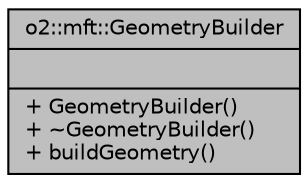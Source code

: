 digraph "o2::mft::GeometryBuilder"
{
 // INTERACTIVE_SVG=YES
  bgcolor="transparent";
  edge [fontname="Helvetica",fontsize="10",labelfontname="Helvetica",labelfontsize="10"];
  node [fontname="Helvetica",fontsize="10",shape=record];
  Node1 [label="{o2::mft::GeometryBuilder\n||+ GeometryBuilder()\l+ ~GeometryBuilder()\l+ buildGeometry()\l}",height=0.2,width=0.4,color="black", fillcolor="grey75", style="filled", fontcolor="black"];
}

